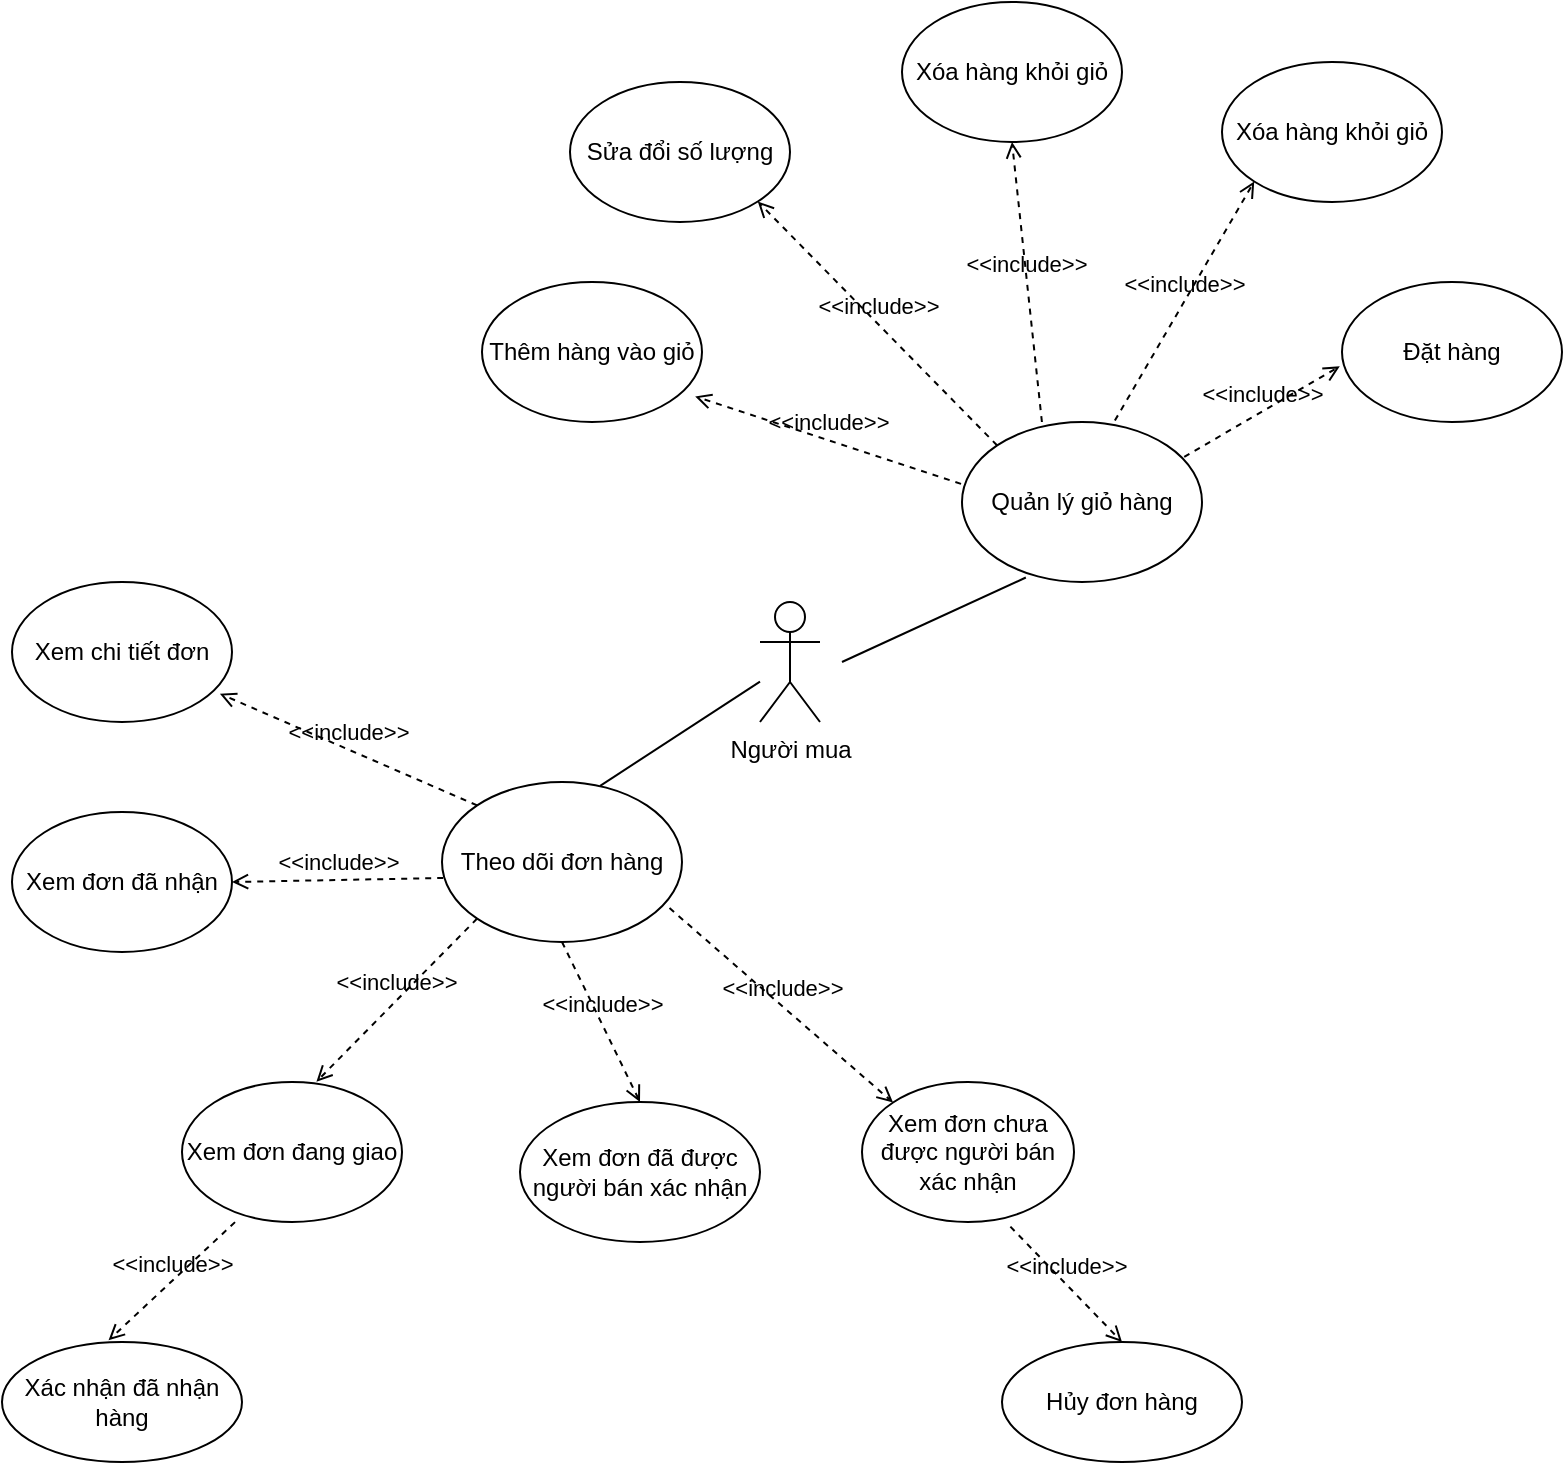 <mxfile version="14.8.5" type="github">
  <diagram id="FrYZMBFhKJs-px6uir56" name="Page-1">
    <mxGraphModel dx="952" dy="510" grid="1" gridSize="10" guides="1" tooltips="1" connect="1" arrows="1" fold="1" page="1" pageScale="1" pageWidth="827" pageHeight="1169" math="0" shadow="0">
      <root>
        <mxCell id="0" />
        <mxCell id="1" parent="0" />
        <mxCell id="BEShj0HhWMdZ2RWNmr2u-1" value="Người mua" style="shape=umlActor;verticalLabelPosition=bottom;verticalAlign=top;html=1;outlineConnect=0;" vertex="1" parent="1">
          <mxGeometry x="399" y="500" width="30" height="60" as="geometry" />
        </mxCell>
        <mxCell id="BEShj0HhWMdZ2RWNmr2u-2" value="Theo dõi đơn hàng" style="ellipse;whiteSpace=wrap;html=1;" vertex="1" parent="1">
          <mxGeometry x="240" y="590" width="120" height="80" as="geometry" />
        </mxCell>
        <mxCell id="BEShj0HhWMdZ2RWNmr2u-3" value="Quản lý giỏ hàng" style="ellipse;whiteSpace=wrap;html=1;" vertex="1" parent="1">
          <mxGeometry x="500" y="410" width="120" height="80" as="geometry" />
        </mxCell>
        <mxCell id="BEShj0HhWMdZ2RWNmr2u-4" value="" style="endArrow=none;html=1;exitX=0.659;exitY=0.024;exitDx=0;exitDy=0;exitPerimeter=0;" edge="1" parent="1" source="BEShj0HhWMdZ2RWNmr2u-2" target="BEShj0HhWMdZ2RWNmr2u-1">
          <mxGeometry width="50" height="50" relative="1" as="geometry">
            <mxPoint x="390" y="640" as="sourcePoint" />
            <mxPoint x="440" y="590" as="targetPoint" />
          </mxGeometry>
        </mxCell>
        <mxCell id="BEShj0HhWMdZ2RWNmr2u-5" value="" style="endArrow=none;html=1;entryX=0.266;entryY=0.972;entryDx=0;entryDy=0;entryPerimeter=0;" edge="1" parent="1" target="BEShj0HhWMdZ2RWNmr2u-3">
          <mxGeometry width="50" height="50" relative="1" as="geometry">
            <mxPoint x="440" y="530" as="sourcePoint" />
            <mxPoint x="440" y="410" as="targetPoint" />
          </mxGeometry>
        </mxCell>
        <mxCell id="BEShj0HhWMdZ2RWNmr2u-6" value="&amp;lt;&amp;lt;include&amp;gt;&amp;gt;" style="html=1;verticalAlign=bottom;labelBackgroundColor=none;endArrow=open;endFill=0;dashed=1;exitX=0.005;exitY=0.6;exitDx=0;exitDy=0;exitPerimeter=0;entryX=1;entryY=0.5;entryDx=0;entryDy=0;" edge="1" parent="1" source="BEShj0HhWMdZ2RWNmr2u-2" target="BEShj0HhWMdZ2RWNmr2u-7">
          <mxGeometry width="160" relative="1" as="geometry">
            <mxPoint x="150" y="680" as="sourcePoint" />
            <mxPoint x="140" y="638" as="targetPoint" />
          </mxGeometry>
        </mxCell>
        <mxCell id="BEShj0HhWMdZ2RWNmr2u-7" value="Xem đơn đã nhận" style="ellipse;whiteSpace=wrap;html=1;" vertex="1" parent="1">
          <mxGeometry x="25" y="605" width="110" height="70" as="geometry" />
        </mxCell>
        <mxCell id="BEShj0HhWMdZ2RWNmr2u-8" value="Xem đơn đang giao" style="ellipse;whiteSpace=wrap;html=1;" vertex="1" parent="1">
          <mxGeometry x="110" y="740" width="110" height="70" as="geometry" />
        </mxCell>
        <mxCell id="BEShj0HhWMdZ2RWNmr2u-9" value="Xác nhận đã nhận hàng" style="ellipse;whiteSpace=wrap;html=1;" vertex="1" parent="1">
          <mxGeometry x="20" y="870" width="120" height="60" as="geometry" />
        </mxCell>
        <mxCell id="BEShj0HhWMdZ2RWNmr2u-10" value="&amp;lt;&amp;lt;include&amp;gt;&amp;gt;" style="html=1;verticalAlign=bottom;labelBackgroundColor=none;endArrow=open;endFill=0;dashed=1;exitX=0;exitY=1;exitDx=0;exitDy=0;entryX=0.611;entryY=-0.002;entryDx=0;entryDy=0;entryPerimeter=0;" edge="1" parent="1" source="BEShj0HhWMdZ2RWNmr2u-2" target="BEShj0HhWMdZ2RWNmr2u-8">
          <mxGeometry width="160" relative="1" as="geometry">
            <mxPoint x="250.6" y="648" as="sourcePoint" />
            <mxPoint x="150" y="648" as="targetPoint" />
          </mxGeometry>
        </mxCell>
        <mxCell id="BEShj0HhWMdZ2RWNmr2u-12" value="&amp;lt;&amp;lt;include&amp;gt;&amp;gt;" style="html=1;verticalAlign=bottom;labelBackgroundColor=none;endArrow=open;endFill=0;dashed=1;entryX=0.444;entryY=-0.014;entryDx=0;entryDy=0;entryPerimeter=0;exitX=0.241;exitY=1.001;exitDx=0;exitDy=0;exitPerimeter=0;" edge="1" parent="1" source="BEShj0HhWMdZ2RWNmr2u-8" target="BEShj0HhWMdZ2RWNmr2u-9">
          <mxGeometry width="160" relative="1" as="geometry">
            <mxPoint x="130" y="760" as="sourcePoint" />
            <mxPoint x="119.4" y="800" as="targetPoint" />
          </mxGeometry>
        </mxCell>
        <mxCell id="BEShj0HhWMdZ2RWNmr2u-13" value="Xem đơn đã được người bán xác nhận" style="ellipse;whiteSpace=wrap;html=1;" vertex="1" parent="1">
          <mxGeometry x="279" y="750" width="120" height="70" as="geometry" />
        </mxCell>
        <mxCell id="BEShj0HhWMdZ2RWNmr2u-14" value="&amp;lt;&amp;lt;include&amp;gt;&amp;gt;" style="html=1;verticalAlign=bottom;labelBackgroundColor=none;endArrow=open;endFill=0;dashed=1;exitX=0.5;exitY=1;exitDx=0;exitDy=0;entryX=0.5;entryY=0;entryDx=0;entryDy=0;" edge="1" parent="1" source="BEShj0HhWMdZ2RWNmr2u-2" target="BEShj0HhWMdZ2RWNmr2u-13">
          <mxGeometry width="160" relative="1" as="geometry">
            <mxPoint x="250.6" y="648" as="sourcePoint" />
            <mxPoint x="300" y="716" as="targetPoint" />
          </mxGeometry>
        </mxCell>
        <mxCell id="BEShj0HhWMdZ2RWNmr2u-15" value="Xem đơn chưa được người bán xác nhận" style="ellipse;whiteSpace=wrap;html=1;" vertex="1" parent="1">
          <mxGeometry x="450" y="740" width="106" height="70" as="geometry" />
        </mxCell>
        <mxCell id="BEShj0HhWMdZ2RWNmr2u-16" value="&amp;lt;&amp;lt;include&amp;gt;&amp;gt;" style="html=1;verticalAlign=bottom;labelBackgroundColor=none;endArrow=open;endFill=0;dashed=1;exitX=0.948;exitY=0.788;exitDx=0;exitDy=0;entryX=0;entryY=0;entryDx=0;entryDy=0;exitPerimeter=0;" edge="1" parent="1" source="BEShj0HhWMdZ2RWNmr2u-2" target="BEShj0HhWMdZ2RWNmr2u-15">
          <mxGeometry width="160" relative="1" as="geometry">
            <mxPoint x="310" y="680" as="sourcePoint" />
            <mxPoint x="349" y="750" as="targetPoint" />
          </mxGeometry>
        </mxCell>
        <mxCell id="BEShj0HhWMdZ2RWNmr2u-17" value="Hủy đơn hàng" style="ellipse;whiteSpace=wrap;html=1;" vertex="1" parent="1">
          <mxGeometry x="520" y="870" width="120" height="60" as="geometry" />
        </mxCell>
        <mxCell id="BEShj0HhWMdZ2RWNmr2u-19" value="&amp;lt;&amp;lt;include&amp;gt;&amp;gt;" style="html=1;verticalAlign=bottom;labelBackgroundColor=none;endArrow=open;endFill=0;dashed=1;exitX=0.7;exitY=1.033;exitDx=0;exitDy=0;entryX=0.5;entryY=0;entryDx=0;entryDy=0;exitPerimeter=0;" edge="1" parent="1" source="BEShj0HhWMdZ2RWNmr2u-15" target="BEShj0HhWMdZ2RWNmr2u-17">
          <mxGeometry width="160" relative="1" as="geometry">
            <mxPoint x="493.5" y="840" as="sourcePoint" />
            <mxPoint x="532.5" y="920" as="targetPoint" />
          </mxGeometry>
        </mxCell>
        <mxCell id="BEShj0HhWMdZ2RWNmr2u-20" value="Xem chi tiết đơn" style="ellipse;whiteSpace=wrap;html=1;" vertex="1" parent="1">
          <mxGeometry x="25" y="490" width="110" height="70" as="geometry" />
        </mxCell>
        <mxCell id="BEShj0HhWMdZ2RWNmr2u-21" value="&amp;lt;&amp;lt;include&amp;gt;&amp;gt;" style="html=1;verticalAlign=bottom;labelBackgroundColor=none;endArrow=open;endFill=0;dashed=1;exitX=0;exitY=0;exitDx=0;exitDy=0;entryX=0.945;entryY=0.798;entryDx=0;entryDy=0;entryPerimeter=0;" edge="1" parent="1" source="BEShj0HhWMdZ2RWNmr2u-2" target="BEShj0HhWMdZ2RWNmr2u-20">
          <mxGeometry width="160" relative="1" as="geometry">
            <mxPoint x="250.6" y="648" as="sourcePoint" />
            <mxPoint x="145" y="650" as="targetPoint" />
          </mxGeometry>
        </mxCell>
        <mxCell id="BEShj0HhWMdZ2RWNmr2u-22" value="Thêm hàng vào giỏ" style="ellipse;whiteSpace=wrap;html=1;" vertex="1" parent="1">
          <mxGeometry x="260" y="340" width="110" height="70" as="geometry" />
        </mxCell>
        <mxCell id="BEShj0HhWMdZ2RWNmr2u-24" value="&amp;lt;&amp;lt;include&amp;gt;&amp;gt;" style="html=1;verticalAlign=bottom;labelBackgroundColor=none;endArrow=open;endFill=0;dashed=1;exitX=-0.004;exitY=0.387;exitDx=0;exitDy=0;exitPerimeter=0;entryX=0.969;entryY=0.817;entryDx=0;entryDy=0;entryPerimeter=0;" edge="1" parent="1" source="BEShj0HhWMdZ2RWNmr2u-3" target="BEShj0HhWMdZ2RWNmr2u-22">
          <mxGeometry width="160" relative="1" as="geometry">
            <mxPoint x="480" y="390" as="sourcePoint" />
            <mxPoint x="374.4" y="392" as="targetPoint" />
          </mxGeometry>
        </mxCell>
        <mxCell id="BEShj0HhWMdZ2RWNmr2u-25" value="Sửa đổi số lượng" style="ellipse;whiteSpace=wrap;html=1;" vertex="1" parent="1">
          <mxGeometry x="304" y="240" width="110" height="70" as="geometry" />
        </mxCell>
        <mxCell id="BEShj0HhWMdZ2RWNmr2u-26" value="Xóa hàng khỏi giỏ" style="ellipse;whiteSpace=wrap;html=1;" vertex="1" parent="1">
          <mxGeometry x="470" y="200" width="110" height="70" as="geometry" />
        </mxCell>
        <mxCell id="BEShj0HhWMdZ2RWNmr2u-27" value="Xóa hàng khỏi giỏ" style="ellipse;whiteSpace=wrap;html=1;" vertex="1" parent="1">
          <mxGeometry x="630" y="230" width="110" height="70" as="geometry" />
        </mxCell>
        <mxCell id="BEShj0HhWMdZ2RWNmr2u-28" value="Đặt hàng" style="ellipse;whiteSpace=wrap;html=1;" vertex="1" parent="1">
          <mxGeometry x="690" y="340" width="110" height="70" as="geometry" />
        </mxCell>
        <mxCell id="BEShj0HhWMdZ2RWNmr2u-29" value="&amp;lt;&amp;lt;include&amp;gt;&amp;gt;" style="html=1;verticalAlign=bottom;labelBackgroundColor=none;endArrow=open;endFill=0;dashed=1;exitX=0;exitY=0;exitDx=0;exitDy=0;entryX=1;entryY=1;entryDx=0;entryDy=0;" edge="1" parent="1" source="BEShj0HhWMdZ2RWNmr2u-3" target="BEShj0HhWMdZ2RWNmr2u-25">
          <mxGeometry width="160" relative="1" as="geometry">
            <mxPoint x="509.52" y="450.96" as="sourcePoint" />
            <mxPoint x="376.59" y="407.19" as="targetPoint" />
          </mxGeometry>
        </mxCell>
        <mxCell id="BEShj0HhWMdZ2RWNmr2u-30" value="&amp;lt;&amp;lt;include&amp;gt;&amp;gt;" style="html=1;verticalAlign=bottom;labelBackgroundColor=none;endArrow=open;endFill=0;dashed=1;exitX=0.333;exitY=0;exitDx=0;exitDy=0;entryX=0.5;entryY=1;entryDx=0;entryDy=0;exitPerimeter=0;" edge="1" parent="1" source="BEShj0HhWMdZ2RWNmr2u-3" target="BEShj0HhWMdZ2RWNmr2u-26">
          <mxGeometry width="160" relative="1" as="geometry">
            <mxPoint x="527.574" y="431.716" as="sourcePoint" />
            <mxPoint x="407.891" y="309.749" as="targetPoint" />
          </mxGeometry>
        </mxCell>
        <mxCell id="BEShj0HhWMdZ2RWNmr2u-31" value="&amp;lt;&amp;lt;include&amp;gt;&amp;gt;" style="html=1;verticalAlign=bottom;labelBackgroundColor=none;endArrow=open;endFill=0;dashed=1;exitX=0.637;exitY=-0.009;exitDx=0;exitDy=0;entryX=0;entryY=1;entryDx=0;entryDy=0;exitPerimeter=0;" edge="1" parent="1" source="BEShj0HhWMdZ2RWNmr2u-3" target="BEShj0HhWMdZ2RWNmr2u-27">
          <mxGeometry width="160" relative="1" as="geometry">
            <mxPoint x="549.96" y="420" as="sourcePoint" />
            <mxPoint x="535" y="280" as="targetPoint" />
          </mxGeometry>
        </mxCell>
        <mxCell id="BEShj0HhWMdZ2RWNmr2u-32" value="&amp;lt;&amp;lt;include&amp;gt;&amp;gt;" style="html=1;verticalAlign=bottom;labelBackgroundColor=none;endArrow=open;endFill=0;dashed=1;exitX=0.926;exitY=0.218;exitDx=0;exitDy=0;entryX=-0.01;entryY=0.602;entryDx=0;entryDy=0;exitPerimeter=0;entryPerimeter=0;" edge="1" parent="1" source="BEShj0HhWMdZ2RWNmr2u-3" target="BEShj0HhWMdZ2RWNmr2u-28">
          <mxGeometry width="160" relative="1" as="geometry">
            <mxPoint x="586.44" y="419.28" as="sourcePoint" />
            <mxPoint x="656.109" y="299.749" as="targetPoint" />
          </mxGeometry>
        </mxCell>
      </root>
    </mxGraphModel>
  </diagram>
</mxfile>
